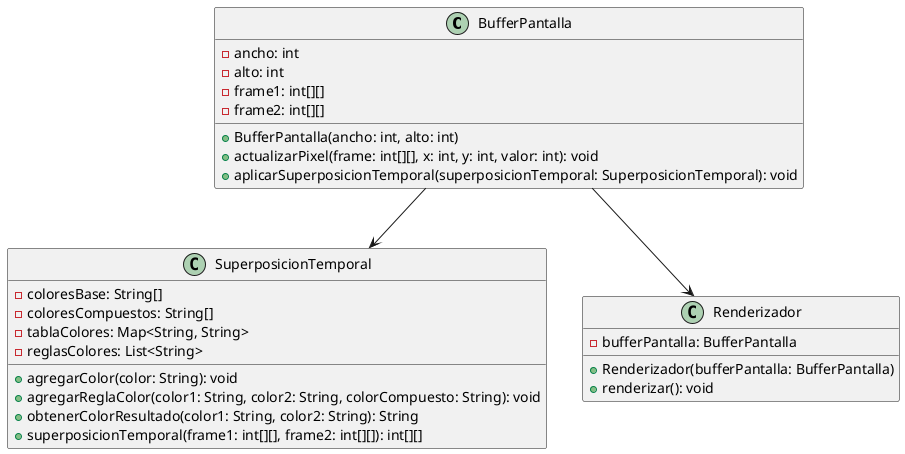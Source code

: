 @startuml

class BufferPantalla {
    - ancho: int
    - alto: int
    - frame1: int[][]
    - frame2: int[][]
    + BufferPantalla(ancho: int, alto: int)
    + actualizarPixel(frame: int[][], x: int, y: int, valor: int): void
    + aplicarSuperposicionTemporal(superposicionTemporal: SuperposicionTemporal): void
}

class SuperposicionTemporal {
    - coloresBase: String[]
    - coloresCompuestos: String[]
    - tablaColores: Map<String, String>
    - reglasColores: List<String>
    + agregarColor(color: String): void
    + agregarReglaColor(color1: String, color2: String, colorCompuesto: String): void
    + obtenerColorResultado(color1: String, color2: String): String
    + superposicionTemporal(frame1: int[][], frame2: int[][]): int[][]
}

class Renderizador {
    - bufferPantalla: BufferPantalla
    + Renderizador(bufferPantalla: BufferPantalla)
    + renderizar(): void
}

BufferPantalla --> SuperposicionTemporal
BufferPantalla --> Renderizador

@enduml
